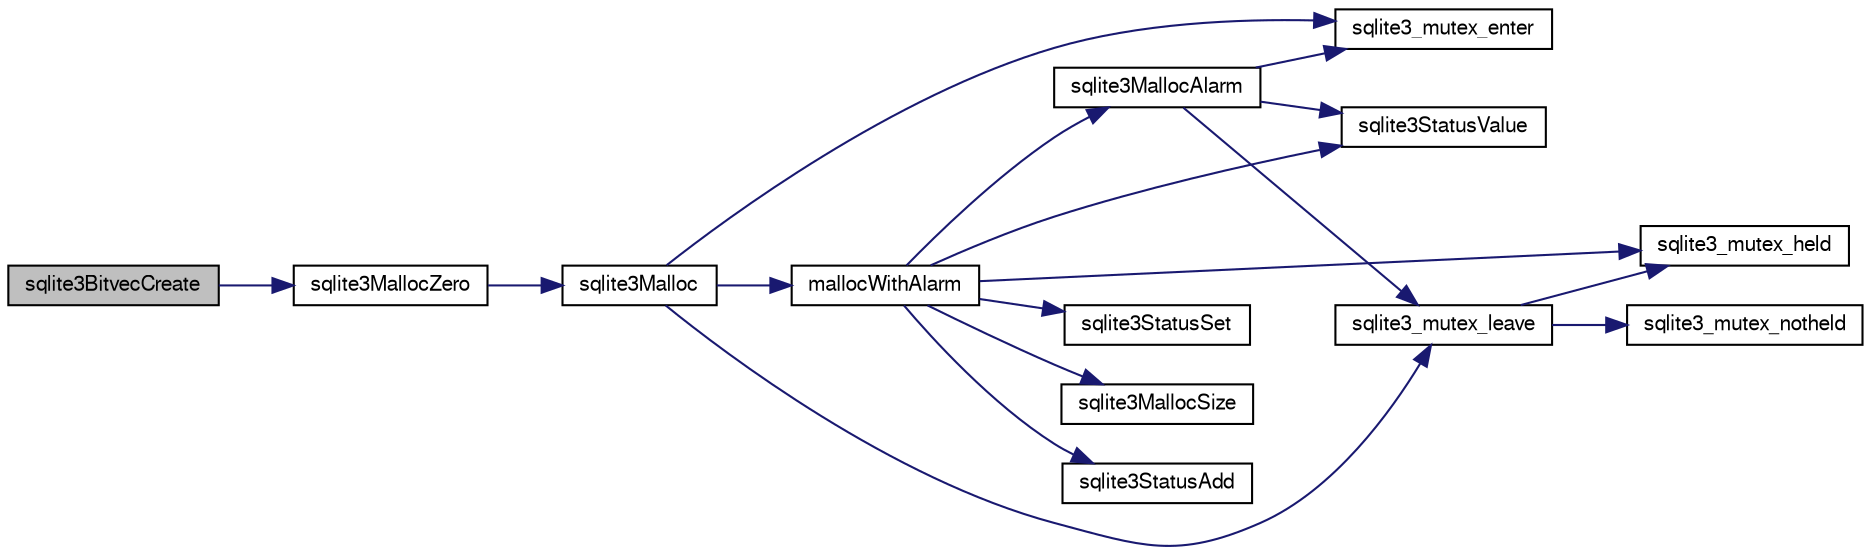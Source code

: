 digraph "sqlite3BitvecCreate"
{
  edge [fontname="FreeSans",fontsize="10",labelfontname="FreeSans",labelfontsize="10"];
  node [fontname="FreeSans",fontsize="10",shape=record];
  rankdir="LR";
  Node431966 [label="sqlite3BitvecCreate",height=0.2,width=0.4,color="black", fillcolor="grey75", style="filled", fontcolor="black"];
  Node431966 -> Node431967 [color="midnightblue",fontsize="10",style="solid",fontname="FreeSans"];
  Node431967 [label="sqlite3MallocZero",height=0.2,width=0.4,color="black", fillcolor="white", style="filled",URL="$sqlite3_8c.html#ab3e07a30b9b5471f9f5e8f9cb7229934"];
  Node431967 -> Node431968 [color="midnightblue",fontsize="10",style="solid",fontname="FreeSans"];
  Node431968 [label="sqlite3Malloc",height=0.2,width=0.4,color="black", fillcolor="white", style="filled",URL="$sqlite3_8c.html#a361a2eaa846b1885f123abe46f5d8b2b"];
  Node431968 -> Node431969 [color="midnightblue",fontsize="10",style="solid",fontname="FreeSans"];
  Node431969 [label="sqlite3_mutex_enter",height=0.2,width=0.4,color="black", fillcolor="white", style="filled",URL="$sqlite3_8c.html#a1c12cde690bd89f104de5cbad12a6bf5"];
  Node431968 -> Node431970 [color="midnightblue",fontsize="10",style="solid",fontname="FreeSans"];
  Node431970 [label="mallocWithAlarm",height=0.2,width=0.4,color="black", fillcolor="white", style="filled",URL="$sqlite3_8c.html#ab070d5cf8e48ec8a6a43cf025d48598b"];
  Node431970 -> Node431971 [color="midnightblue",fontsize="10",style="solid",fontname="FreeSans"];
  Node431971 [label="sqlite3_mutex_held",height=0.2,width=0.4,color="black", fillcolor="white", style="filled",URL="$sqlite3_8c.html#acf77da68932b6bc163c5e68547ecc3e7"];
  Node431970 -> Node431972 [color="midnightblue",fontsize="10",style="solid",fontname="FreeSans"];
  Node431972 [label="sqlite3StatusSet",height=0.2,width=0.4,color="black", fillcolor="white", style="filled",URL="$sqlite3_8c.html#afec7586c01fcb5ea17dc9d7725a589d9"];
  Node431970 -> Node431973 [color="midnightblue",fontsize="10",style="solid",fontname="FreeSans"];
  Node431973 [label="sqlite3StatusValue",height=0.2,width=0.4,color="black", fillcolor="white", style="filled",URL="$sqlite3_8c.html#a30b8ac296c6e200c1fa57708d52c6ef6"];
  Node431970 -> Node431974 [color="midnightblue",fontsize="10",style="solid",fontname="FreeSans"];
  Node431974 [label="sqlite3MallocAlarm",height=0.2,width=0.4,color="black", fillcolor="white", style="filled",URL="$sqlite3_8c.html#ada66988e8471d1198f3219c062377508"];
  Node431974 -> Node431973 [color="midnightblue",fontsize="10",style="solid",fontname="FreeSans"];
  Node431974 -> Node431975 [color="midnightblue",fontsize="10",style="solid",fontname="FreeSans"];
  Node431975 [label="sqlite3_mutex_leave",height=0.2,width=0.4,color="black", fillcolor="white", style="filled",URL="$sqlite3_8c.html#a5838d235601dbd3c1fa993555c6bcc93"];
  Node431975 -> Node431971 [color="midnightblue",fontsize="10",style="solid",fontname="FreeSans"];
  Node431975 -> Node431976 [color="midnightblue",fontsize="10",style="solid",fontname="FreeSans"];
  Node431976 [label="sqlite3_mutex_notheld",height=0.2,width=0.4,color="black", fillcolor="white", style="filled",URL="$sqlite3_8c.html#a83967c837c1c000d3b5adcfaa688f5dc"];
  Node431974 -> Node431969 [color="midnightblue",fontsize="10",style="solid",fontname="FreeSans"];
  Node431970 -> Node431977 [color="midnightblue",fontsize="10",style="solid",fontname="FreeSans"];
  Node431977 [label="sqlite3MallocSize",height=0.2,width=0.4,color="black", fillcolor="white", style="filled",URL="$sqlite3_8c.html#acf5d2a5f35270bafb050bd2def576955"];
  Node431970 -> Node431978 [color="midnightblue",fontsize="10",style="solid",fontname="FreeSans"];
  Node431978 [label="sqlite3StatusAdd",height=0.2,width=0.4,color="black", fillcolor="white", style="filled",URL="$sqlite3_8c.html#afa029f93586aeab4cc85360905dae9cd"];
  Node431968 -> Node431975 [color="midnightblue",fontsize="10",style="solid",fontname="FreeSans"];
}

